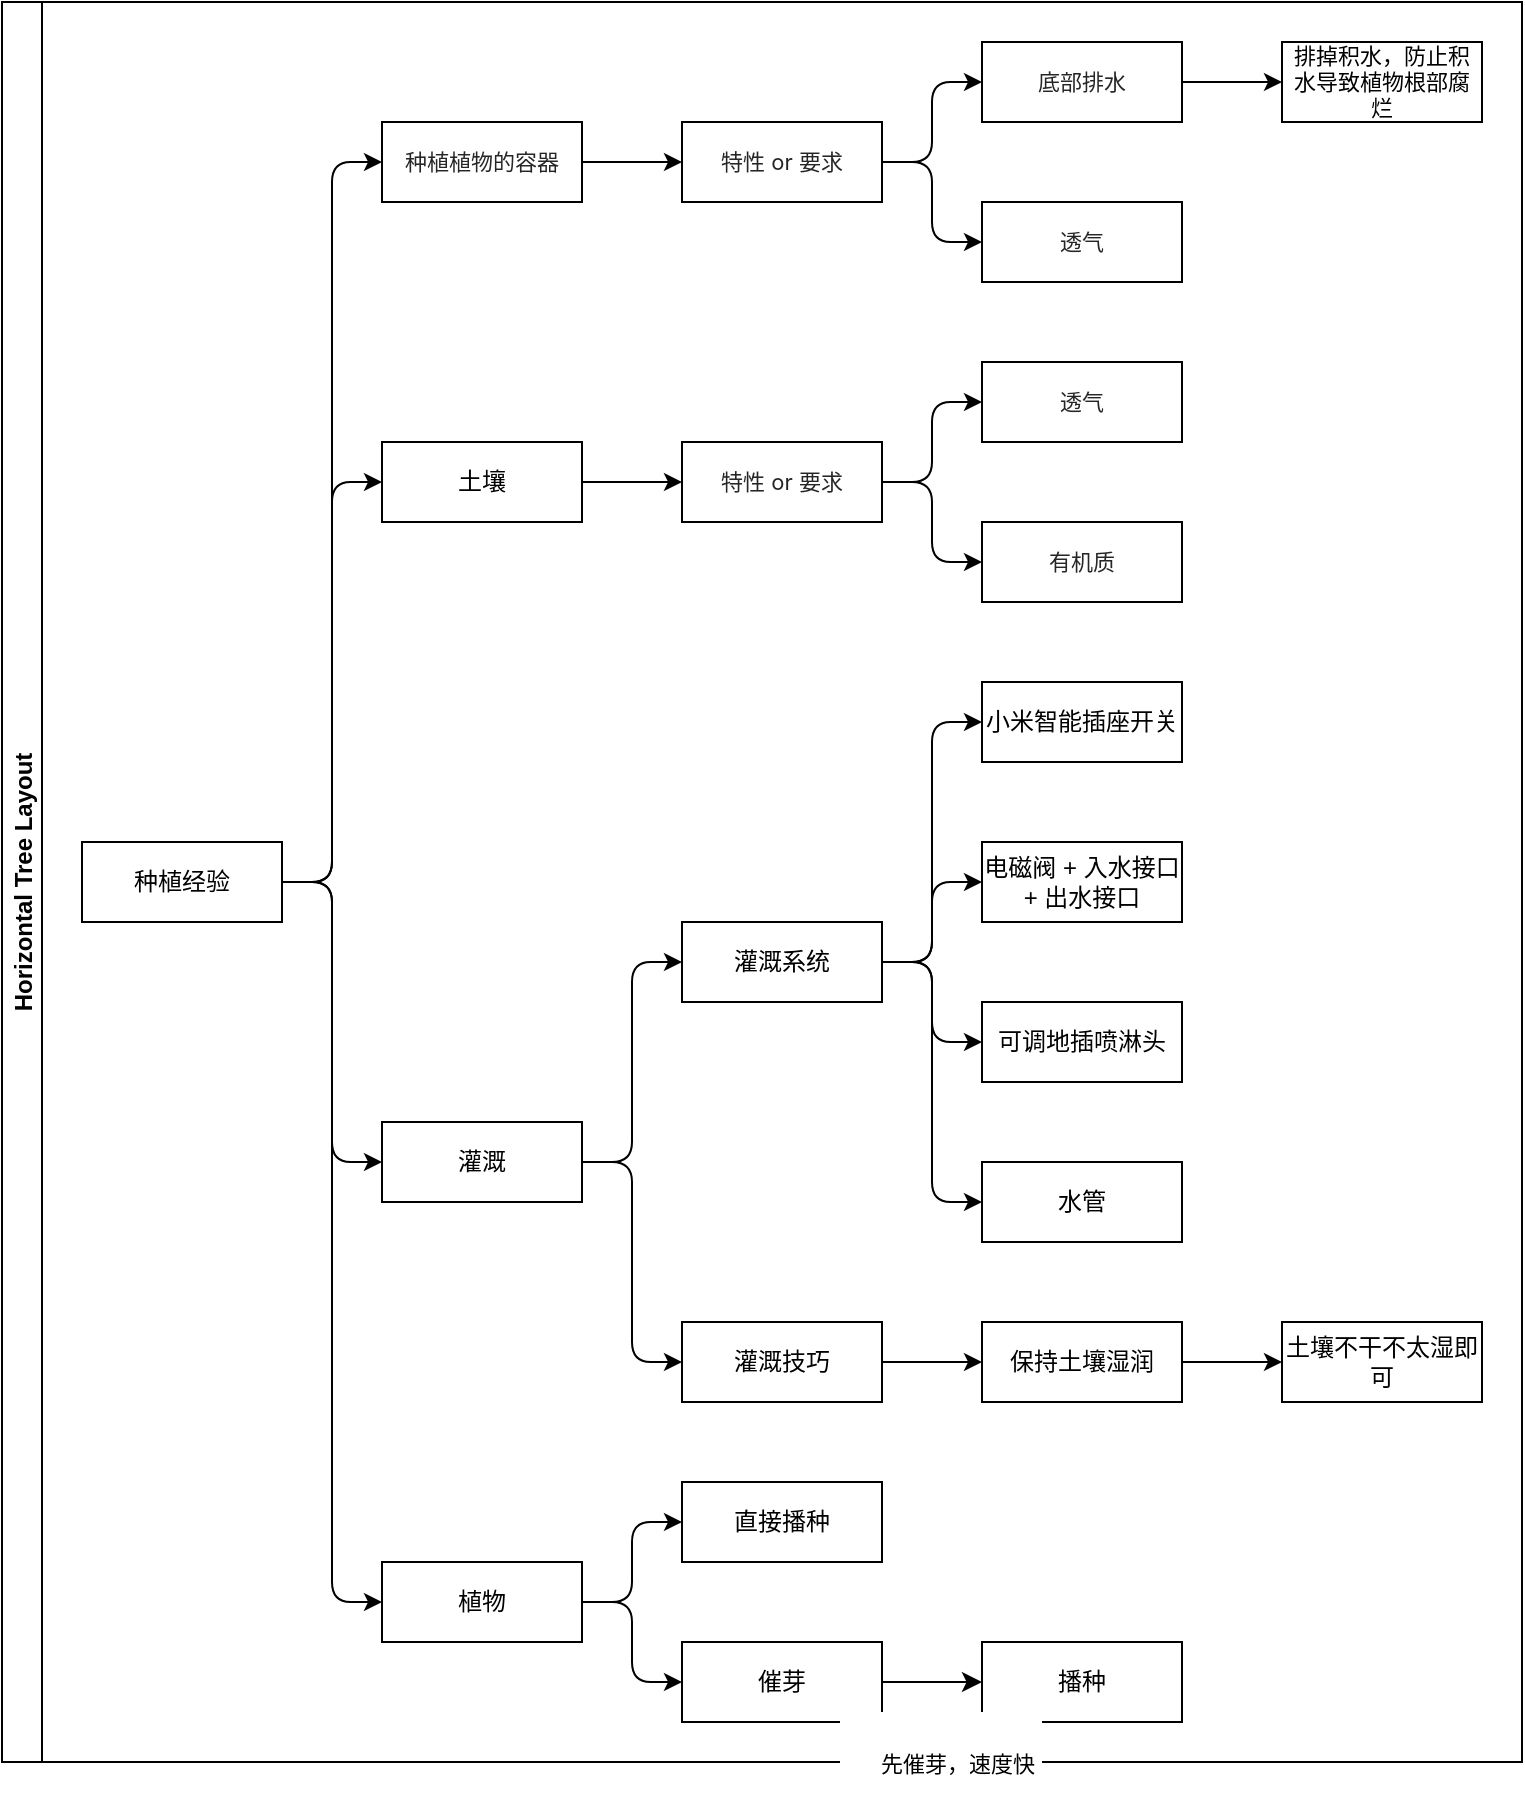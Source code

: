 <mxfile version="25.0.3">
  <diagram name="第 1 页" id="YX83Gur0VIGcbLOtLeHS">
    <mxGraphModel dx="1004" dy="534" grid="1" gridSize="10" guides="1" tooltips="1" connect="1" arrows="1" fold="1" page="1" pageScale="1" pageWidth="827" pageHeight="1169" math="0" shadow="0">
      <root>
        <mxCell id="0" />
        <mxCell id="1" parent="0" />
        <mxCell id="xetHdopxWQ2k64ewCEmm-1" value="Horizontal Tree Layout" style="swimlane;startSize=20;horizontal=0;childLayout=treeLayout;horizontalTree=1;sortEdges=1;resizable=0;containerType=tree;fontSize=12;" vertex="1" parent="1">
          <mxGeometry x="340" y="197" width="760" height="880" as="geometry" />
        </mxCell>
        <mxCell id="xetHdopxWQ2k64ewCEmm-2" value="种植经验" style="whiteSpace=wrap;html=1;" vertex="1" parent="xetHdopxWQ2k64ewCEmm-1">
          <mxGeometry x="40" y="420" width="100" height="40" as="geometry" />
        </mxCell>
        <mxCell id="xetHdopxWQ2k64ewCEmm-3" value="&lt;span style=&quot;color: rgba(0, 0, 0, 0.85); font-family: Inter, -apple-system, &amp;quot;system-ui&amp;quot;, &amp;quot;Segoe UI&amp;quot;, &amp;quot;SF Pro SC&amp;quot;, &amp;quot;SF Pro Display&amp;quot;, &amp;quot;SF Pro Icons&amp;quot;, &amp;quot;PingFang SC&amp;quot;, &amp;quot;Hiragino Sans GB&amp;quot;, &amp;quot;Microsoft YaHei&amp;quot;, &amp;quot;Helvetica Neue&amp;quot;, Helvetica, Arial, sans-serif; background-color: rgb(255, 255, 255);&quot;&gt;种植植物的容器&lt;/span&gt;" style="whiteSpace=wrap;html=1;strokeColor=default;align=center;verticalAlign=middle;fontFamily=Helvetica;fontSize=11;fontColor=default;fillColor=default;" vertex="1" parent="xetHdopxWQ2k64ewCEmm-1">
          <mxGeometry x="190" y="60" width="100" height="40" as="geometry" />
        </mxCell>
        <mxCell id="xetHdopxWQ2k64ewCEmm-4" value="" style="edgeStyle=elbowEdgeStyle;elbow=horizontal;html=1;rounded=1;curved=0;sourcePerimeterSpacing=0;targetPerimeterSpacing=0;startSize=6;endSize=6;" edge="1" parent="xetHdopxWQ2k64ewCEmm-1" source="xetHdopxWQ2k64ewCEmm-2" target="xetHdopxWQ2k64ewCEmm-3">
          <mxGeometry relative="1" as="geometry" />
        </mxCell>
        <mxCell id="xetHdopxWQ2k64ewCEmm-5" value="土壤" style="whiteSpace=wrap;html=1;" vertex="1" parent="xetHdopxWQ2k64ewCEmm-1">
          <mxGeometry x="190" y="220" width="100" height="40" as="geometry" />
        </mxCell>
        <mxCell id="xetHdopxWQ2k64ewCEmm-6" value="" style="edgeStyle=elbowEdgeStyle;elbow=horizontal;html=1;rounded=1;curved=0;sourcePerimeterSpacing=0;targetPerimeterSpacing=0;startSize=6;endSize=6;" edge="1" parent="xetHdopxWQ2k64ewCEmm-1" source="xetHdopxWQ2k64ewCEmm-2" target="xetHdopxWQ2k64ewCEmm-5">
          <mxGeometry relative="1" as="geometry" />
        </mxCell>
        <mxCell id="xetHdopxWQ2k64ewCEmm-7" value="" style="edgeStyle=elbowEdgeStyle;elbow=horizontal;html=1;rounded=1;curved=0;sourcePerimeterSpacing=0;targetPerimeterSpacing=0;startSize=6;endSize=6;" edge="1" target="xetHdopxWQ2k64ewCEmm-8" source="xetHdopxWQ2k64ewCEmm-3" parent="xetHdopxWQ2k64ewCEmm-1">
          <mxGeometry relative="1" as="geometry">
            <mxPoint x="400" y="-606" as="sourcePoint" />
          </mxGeometry>
        </mxCell>
        <mxCell id="xetHdopxWQ2k64ewCEmm-8" value="&lt;span style=&quot;color: rgba(0, 0, 0, 0.85); font-family: Inter, -apple-system, &amp;quot;system-ui&amp;quot;, &amp;quot;Segoe UI&amp;quot;, &amp;quot;SF Pro SC&amp;quot;, &amp;quot;SF Pro Display&amp;quot;, &amp;quot;SF Pro Icons&amp;quot;, &amp;quot;PingFang SC&amp;quot;, &amp;quot;Hiragino Sans GB&amp;quot;, &amp;quot;Microsoft YaHei&amp;quot;, &amp;quot;Helvetica Neue&amp;quot;, Helvetica, Arial, sans-serif; background-color: rgb(255, 255, 255);&quot;&gt;特性 or 要求&lt;/span&gt;" style="whiteSpace=wrap;html=1;strokeColor=default;align=center;verticalAlign=middle;fontFamily=Helvetica;fontSize=11;fontColor=default;fillColor=default;" vertex="1" parent="xetHdopxWQ2k64ewCEmm-1">
          <mxGeometry x="340" y="60" width="100" height="40" as="geometry" />
        </mxCell>
        <mxCell id="xetHdopxWQ2k64ewCEmm-9" value="" style="edgeStyle=elbowEdgeStyle;elbow=horizontal;html=1;rounded=1;curved=0;sourcePerimeterSpacing=0;targetPerimeterSpacing=0;startSize=6;endSize=6;" edge="1" target="xetHdopxWQ2k64ewCEmm-10" source="xetHdopxWQ2k64ewCEmm-8" parent="xetHdopxWQ2k64ewCEmm-1">
          <mxGeometry relative="1" as="geometry">
            <mxPoint x="550" y="-646" as="sourcePoint" />
          </mxGeometry>
        </mxCell>
        <mxCell id="xetHdopxWQ2k64ewCEmm-10" value="&lt;span style=&quot;color: rgba(0, 0, 0, 0.85); font-family: Inter, -apple-system, &amp;quot;system-ui&amp;quot;, &amp;quot;Segoe UI&amp;quot;, &amp;quot;SF Pro SC&amp;quot;, &amp;quot;SF Pro Display&amp;quot;, &amp;quot;SF Pro Icons&amp;quot;, &amp;quot;PingFang SC&amp;quot;, &amp;quot;Hiragino Sans GB&amp;quot;, &amp;quot;Microsoft YaHei&amp;quot;, &amp;quot;Helvetica Neue&amp;quot;, Helvetica, Arial, sans-serif; background-color: rgb(255, 255, 255);&quot;&gt;底部排水&lt;/span&gt;" style="whiteSpace=wrap;html=1;strokeColor=default;align=center;verticalAlign=middle;fontFamily=Helvetica;fontSize=11;fontColor=default;fillColor=default;" vertex="1" parent="xetHdopxWQ2k64ewCEmm-1">
          <mxGeometry x="490" y="20" width="100" height="40" as="geometry" />
        </mxCell>
        <mxCell id="xetHdopxWQ2k64ewCEmm-11" value="" style="edgeStyle=elbowEdgeStyle;elbow=horizontal;html=1;rounded=1;curved=0;sourcePerimeterSpacing=0;targetPerimeterSpacing=0;startSize=6;endSize=6;" edge="1" target="xetHdopxWQ2k64ewCEmm-12" source="xetHdopxWQ2k64ewCEmm-8" parent="xetHdopxWQ2k64ewCEmm-1">
          <mxGeometry relative="1" as="geometry">
            <mxPoint x="700" y="-646" as="sourcePoint" />
          </mxGeometry>
        </mxCell>
        <mxCell id="xetHdopxWQ2k64ewCEmm-12" value="&lt;span style=&quot;color: rgba(0, 0, 0, 0.85); font-family: Inter, -apple-system, &amp;quot;system-ui&amp;quot;, &amp;quot;Segoe UI&amp;quot;, &amp;quot;SF Pro SC&amp;quot;, &amp;quot;SF Pro Display&amp;quot;, &amp;quot;SF Pro Icons&amp;quot;, &amp;quot;PingFang SC&amp;quot;, &amp;quot;Hiragino Sans GB&amp;quot;, &amp;quot;Microsoft YaHei&amp;quot;, &amp;quot;Helvetica Neue&amp;quot;, Helvetica, Arial, sans-serif; background-color: rgb(255, 255, 255);&quot;&gt;透气&lt;/span&gt;" style="whiteSpace=wrap;html=1;strokeColor=default;align=center;verticalAlign=middle;fontFamily=Helvetica;fontSize=11;fontColor=default;fillColor=default;" vertex="1" parent="xetHdopxWQ2k64ewCEmm-1">
          <mxGeometry x="490" y="100" width="100" height="40" as="geometry" />
        </mxCell>
        <mxCell id="xetHdopxWQ2k64ewCEmm-13" value="" style="edgeStyle=elbowEdgeStyle;elbow=horizontal;html=1;rounded=1;curved=0;sourcePerimeterSpacing=0;targetPerimeterSpacing=0;startSize=6;endSize=6;" edge="1" target="xetHdopxWQ2k64ewCEmm-14" source="xetHdopxWQ2k64ewCEmm-10" parent="xetHdopxWQ2k64ewCEmm-1">
          <mxGeometry relative="1" as="geometry">
            <mxPoint x="700" y="-566" as="sourcePoint" />
          </mxGeometry>
        </mxCell>
        <mxCell id="xetHdopxWQ2k64ewCEmm-14" value="排掉积水，防止积水导致植物根部腐烂" style="whiteSpace=wrap;html=1;strokeColor=default;align=center;verticalAlign=middle;fontFamily=Helvetica;fontSize=11;fontColor=default;fillColor=default;" vertex="1" parent="xetHdopxWQ2k64ewCEmm-1">
          <mxGeometry x="640" y="20" width="100" height="40" as="geometry" />
        </mxCell>
        <mxCell id="xetHdopxWQ2k64ewCEmm-15" value="" style="edgeStyle=elbowEdgeStyle;elbow=horizontal;html=1;rounded=1;curved=0;sourcePerimeterSpacing=0;targetPerimeterSpacing=0;startSize=6;endSize=6;" edge="1" target="xetHdopxWQ2k64ewCEmm-16" source="xetHdopxWQ2k64ewCEmm-5" parent="xetHdopxWQ2k64ewCEmm-1">
          <mxGeometry relative="1" as="geometry">
            <mxPoint x="400" y="-526" as="sourcePoint" />
          </mxGeometry>
        </mxCell>
        <mxCell id="xetHdopxWQ2k64ewCEmm-16" value="&lt;span style=&quot;color: rgba(0, 0, 0, 0.85); font-family: Inter, -apple-system, &amp;quot;system-ui&amp;quot;, &amp;quot;Segoe UI&amp;quot;, &amp;quot;SF Pro SC&amp;quot;, &amp;quot;SF Pro Display&amp;quot;, &amp;quot;SF Pro Icons&amp;quot;, &amp;quot;PingFang SC&amp;quot;, &amp;quot;Hiragino Sans GB&amp;quot;, &amp;quot;Microsoft YaHei&amp;quot;, &amp;quot;Helvetica Neue&amp;quot;, Helvetica, Arial, sans-serif; font-size: 11px; background-color: rgb(255, 255, 255);&quot;&gt;特性 or 要求&lt;/span&gt;" style="whiteSpace=wrap;html=1;" vertex="1" parent="xetHdopxWQ2k64ewCEmm-1">
          <mxGeometry x="340" y="220" width="100" height="40" as="geometry" />
        </mxCell>
        <mxCell id="xetHdopxWQ2k64ewCEmm-17" value="" style="edgeStyle=elbowEdgeStyle;elbow=horizontal;html=1;rounded=1;curved=0;sourcePerimeterSpacing=0;targetPerimeterSpacing=0;startSize=6;endSize=6;" edge="1" target="xetHdopxWQ2k64ewCEmm-18" source="xetHdopxWQ2k64ewCEmm-16" parent="xetHdopxWQ2k64ewCEmm-1">
          <mxGeometry relative="1" as="geometry">
            <mxPoint x="550" y="-470" as="sourcePoint" />
          </mxGeometry>
        </mxCell>
        <mxCell id="xetHdopxWQ2k64ewCEmm-18" value="&lt;span style=&quot;color: rgba(0, 0, 0, 0.85); font-family: Inter, -apple-system, &amp;quot;system-ui&amp;quot;, &amp;quot;Segoe UI&amp;quot;, &amp;quot;SF Pro SC&amp;quot;, &amp;quot;SF Pro Display&amp;quot;, &amp;quot;SF Pro Icons&amp;quot;, &amp;quot;PingFang SC&amp;quot;, &amp;quot;Hiragino Sans GB&amp;quot;, &amp;quot;Microsoft YaHei&amp;quot;, &amp;quot;Helvetica Neue&amp;quot;, Helvetica, Arial, sans-serif; font-size: 11px; background-color: rgb(255, 255, 255);&quot;&gt;透气&lt;/span&gt;" style="whiteSpace=wrap;html=1;" vertex="1" parent="xetHdopxWQ2k64ewCEmm-1">
          <mxGeometry x="490" y="180" width="100" height="40" as="geometry" />
        </mxCell>
        <mxCell id="xetHdopxWQ2k64ewCEmm-19" value="" style="edgeStyle=elbowEdgeStyle;elbow=horizontal;html=1;rounded=1;curved=0;sourcePerimeterSpacing=0;targetPerimeterSpacing=0;startSize=6;endSize=6;" edge="1" target="xetHdopxWQ2k64ewCEmm-20" source="xetHdopxWQ2k64ewCEmm-16" parent="xetHdopxWQ2k64ewCEmm-1">
          <mxGeometry relative="1" as="geometry">
            <mxPoint x="700" y="-466" as="sourcePoint" />
          </mxGeometry>
        </mxCell>
        <mxCell id="xetHdopxWQ2k64ewCEmm-20" value="&lt;span style=&quot;color: rgba(0, 0, 0, 0.85); font-family: Inter, -apple-system, &amp;quot;system-ui&amp;quot;, &amp;quot;Segoe UI&amp;quot;, &amp;quot;SF Pro SC&amp;quot;, &amp;quot;SF Pro Display&amp;quot;, &amp;quot;SF Pro Icons&amp;quot;, &amp;quot;PingFang SC&amp;quot;, &amp;quot;Hiragino Sans GB&amp;quot;, &amp;quot;Microsoft YaHei&amp;quot;, &amp;quot;Helvetica Neue&amp;quot;, Helvetica, Arial, sans-serif; font-size: 11px; background-color: rgb(255, 255, 255);&quot;&gt;有机质&lt;/span&gt;" style="whiteSpace=wrap;html=1;" vertex="1" parent="xetHdopxWQ2k64ewCEmm-1">
          <mxGeometry x="490" y="260" width="100" height="40" as="geometry" />
        </mxCell>
        <mxCell id="xetHdopxWQ2k64ewCEmm-21" value="" style="edgeStyle=elbowEdgeStyle;elbow=horizontal;html=1;rounded=1;curved=0;sourcePerimeterSpacing=0;targetPerimeterSpacing=0;startSize=6;endSize=6;" edge="1" target="xetHdopxWQ2k64ewCEmm-22" source="xetHdopxWQ2k64ewCEmm-2" parent="xetHdopxWQ2k64ewCEmm-1">
          <mxGeometry relative="1" as="geometry">
            <mxPoint x="400" y="-526" as="sourcePoint" />
          </mxGeometry>
        </mxCell>
        <mxCell id="xetHdopxWQ2k64ewCEmm-22" value="灌溉" style="whiteSpace=wrap;html=1;" vertex="1" parent="xetHdopxWQ2k64ewCEmm-1">
          <mxGeometry x="190" y="560" width="100" height="40" as="geometry" />
        </mxCell>
        <mxCell id="xetHdopxWQ2k64ewCEmm-23" value="" style="edgeStyle=elbowEdgeStyle;elbow=horizontal;html=1;rounded=1;curved=0;sourcePerimeterSpacing=0;targetPerimeterSpacing=0;startSize=6;endSize=6;" edge="1" target="xetHdopxWQ2k64ewCEmm-24" source="xetHdopxWQ2k64ewCEmm-22" parent="xetHdopxWQ2k64ewCEmm-1">
          <mxGeometry relative="1" as="geometry">
            <mxPoint x="400" y="-366" as="sourcePoint" />
          </mxGeometry>
        </mxCell>
        <mxCell id="xetHdopxWQ2k64ewCEmm-24" value="灌溉系统" style="whiteSpace=wrap;html=1;" vertex="1" parent="xetHdopxWQ2k64ewCEmm-1">
          <mxGeometry x="340" y="460" width="100" height="40" as="geometry" />
        </mxCell>
        <mxCell id="xetHdopxWQ2k64ewCEmm-25" value="" style="edgeStyle=elbowEdgeStyle;elbow=horizontal;html=1;rounded=1;curved=0;sourcePerimeterSpacing=0;targetPerimeterSpacing=0;startSize=6;endSize=6;" edge="1" target="xetHdopxWQ2k64ewCEmm-26" source="xetHdopxWQ2k64ewCEmm-24" parent="xetHdopxWQ2k64ewCEmm-1">
          <mxGeometry relative="1" as="geometry">
            <mxPoint x="550" y="-230" as="sourcePoint" />
          </mxGeometry>
        </mxCell>
        <mxCell id="xetHdopxWQ2k64ewCEmm-26" value="小米智能插座开关" style="whiteSpace=wrap;html=1;" vertex="1" parent="xetHdopxWQ2k64ewCEmm-1">
          <mxGeometry x="490" y="340" width="100" height="40" as="geometry" />
        </mxCell>
        <mxCell id="xetHdopxWQ2k64ewCEmm-27" value="" style="edgeStyle=elbowEdgeStyle;elbow=horizontal;html=1;rounded=1;curved=0;sourcePerimeterSpacing=0;targetPerimeterSpacing=0;startSize=6;endSize=6;" edge="1" target="xetHdopxWQ2k64ewCEmm-28" source="xetHdopxWQ2k64ewCEmm-24" parent="xetHdopxWQ2k64ewCEmm-1">
          <mxGeometry relative="1" as="geometry">
            <mxPoint x="700" y="-226" as="sourcePoint" />
          </mxGeometry>
        </mxCell>
        <mxCell id="xetHdopxWQ2k64ewCEmm-28" value="电磁阀 + 入水接口 + 出水接口" style="whiteSpace=wrap;html=1;" vertex="1" parent="xetHdopxWQ2k64ewCEmm-1">
          <mxGeometry x="490" y="420" width="100" height="40" as="geometry" />
        </mxCell>
        <mxCell id="xetHdopxWQ2k64ewCEmm-29" value="" style="edgeStyle=elbowEdgeStyle;elbow=horizontal;html=1;rounded=1;curved=0;sourcePerimeterSpacing=0;targetPerimeterSpacing=0;startSize=6;endSize=6;" edge="1" target="xetHdopxWQ2k64ewCEmm-30" source="xetHdopxWQ2k64ewCEmm-24" parent="xetHdopxWQ2k64ewCEmm-1">
          <mxGeometry relative="1" as="geometry">
            <mxPoint x="700" y="-206" as="sourcePoint" />
          </mxGeometry>
        </mxCell>
        <mxCell id="xetHdopxWQ2k64ewCEmm-30" value="可调地插喷淋头" style="whiteSpace=wrap;html=1;" vertex="1" parent="xetHdopxWQ2k64ewCEmm-1">
          <mxGeometry x="490" y="500" width="100" height="40" as="geometry" />
        </mxCell>
        <mxCell id="xetHdopxWQ2k64ewCEmm-31" value="" style="edgeStyle=elbowEdgeStyle;elbow=horizontal;html=1;rounded=1;curved=0;sourcePerimeterSpacing=0;targetPerimeterSpacing=0;startSize=6;endSize=6;" edge="1" target="xetHdopxWQ2k64ewCEmm-32" source="xetHdopxWQ2k64ewCEmm-24" parent="xetHdopxWQ2k64ewCEmm-1">
          <mxGeometry relative="1" as="geometry">
            <mxPoint x="700" y="-186" as="sourcePoint" />
          </mxGeometry>
        </mxCell>
        <mxCell id="xetHdopxWQ2k64ewCEmm-32" value="水管" style="whiteSpace=wrap;html=1;" vertex="1" parent="xetHdopxWQ2k64ewCEmm-1">
          <mxGeometry x="490" y="580" width="100" height="40" as="geometry" />
        </mxCell>
        <mxCell id="xetHdopxWQ2k64ewCEmm-33" value="" style="edgeStyle=elbowEdgeStyle;elbow=horizontal;html=1;rounded=1;curved=0;sourcePerimeterSpacing=0;targetPerimeterSpacing=0;startSize=6;endSize=6;" edge="1" target="xetHdopxWQ2k64ewCEmm-34" source="xetHdopxWQ2k64ewCEmm-2" parent="xetHdopxWQ2k64ewCEmm-1">
          <mxGeometry relative="1" as="geometry">
            <mxPoint x="400" y="-366" as="sourcePoint" />
          </mxGeometry>
        </mxCell>
        <mxCell id="xetHdopxWQ2k64ewCEmm-34" value="植物" style="whiteSpace=wrap;html=1;" vertex="1" parent="xetHdopxWQ2k64ewCEmm-1">
          <mxGeometry x="190" y="780" width="100" height="40" as="geometry" />
        </mxCell>
        <mxCell id="xetHdopxWQ2k64ewCEmm-35" value="" style="edgeStyle=elbowEdgeStyle;elbow=horizontal;html=1;rounded=1;curved=0;sourcePerimeterSpacing=0;targetPerimeterSpacing=0;startSize=6;endSize=6;" edge="1" target="xetHdopxWQ2k64ewCEmm-36" source="xetHdopxWQ2k64ewCEmm-34" parent="xetHdopxWQ2k64ewCEmm-1">
          <mxGeometry relative="1" as="geometry">
            <mxPoint x="400" y="-86" as="sourcePoint" />
          </mxGeometry>
        </mxCell>
        <mxCell id="xetHdopxWQ2k64ewCEmm-36" value="直接播种" style="whiteSpace=wrap;html=1;" vertex="1" parent="xetHdopxWQ2k64ewCEmm-1">
          <mxGeometry x="340" y="740" width="100" height="40" as="geometry" />
        </mxCell>
        <mxCell id="xetHdopxWQ2k64ewCEmm-37" value="" style="edgeStyle=elbowEdgeStyle;elbow=horizontal;html=1;rounded=1;curved=0;sourcePerimeterSpacing=0;targetPerimeterSpacing=0;startSize=6;endSize=6;" edge="1" target="xetHdopxWQ2k64ewCEmm-38" source="xetHdopxWQ2k64ewCEmm-34" parent="xetHdopxWQ2k64ewCEmm-1">
          <mxGeometry relative="1" as="geometry">
            <mxPoint x="550" y="530" as="sourcePoint" />
          </mxGeometry>
        </mxCell>
        <mxCell id="xetHdopxWQ2k64ewCEmm-38" value="催芽" style="whiteSpace=wrap;html=1;" vertex="1" parent="xetHdopxWQ2k64ewCEmm-1">
          <mxGeometry x="340" y="820" width="100" height="40" as="geometry" />
        </mxCell>
        <mxCell id="xetHdopxWQ2k64ewCEmm-42" value="播种" style="whiteSpace=wrap;html=1;container=0;" vertex="1" parent="xetHdopxWQ2k64ewCEmm-1">
          <mxGeometry x="490" y="820" width="100" height="40" as="geometry">
            <mxRectangle x="490" y="721" width="60" height="30" as="alternateBounds" />
          </mxGeometry>
        </mxCell>
        <mxCell id="xetHdopxWQ2k64ewCEmm-39" value="&lt;div style=&quot;padding-top: 20px; padding-bottom: 0px; margin-top: 0px; margin-left: 20px; margin-bottom: 20px;&quot;&gt;先催芽，速度快&amp;nbsp;&lt;/div&gt;" style="edgeStyle=elbowEdgeStyle;elbow=horizontal;html=1;rounded=1;curved=0;sourcePerimeterSpacing=0;targetPerimeterSpacing=0;startSize=9;endSize=7;align=center;verticalAlign=top;horizontal=1;spacing=10;spacingLeft=8;jumpSize=200;" edge="1" target="xetHdopxWQ2k64ewCEmm-42" source="xetHdopxWQ2k64ewCEmm-38" parent="xetHdopxWQ2k64ewCEmm-1">
          <mxGeometry relative="1" as="geometry">
            <mxPoint x="550" y="550" as="sourcePoint" />
          </mxGeometry>
        </mxCell>
        <mxCell id="xetHdopxWQ2k64ewCEmm-46" value="" style="edgeStyle=elbowEdgeStyle;elbow=horizontal;html=1;rounded=1;curved=0;sourcePerimeterSpacing=0;targetPerimeterSpacing=0;startSize=6;endSize=6;" edge="1" target="xetHdopxWQ2k64ewCEmm-47" source="xetHdopxWQ2k64ewCEmm-22" parent="xetHdopxWQ2k64ewCEmm-1">
          <mxGeometry relative="1" as="geometry">
            <mxPoint x="630" y="341" as="sourcePoint" />
          </mxGeometry>
        </mxCell>
        <mxCell id="xetHdopxWQ2k64ewCEmm-47" value="灌溉技巧" style="whiteSpace=wrap;html=1;" vertex="1" parent="xetHdopxWQ2k64ewCEmm-1">
          <mxGeometry x="340" y="660" width="100" height="40" as="geometry" />
        </mxCell>
        <mxCell id="xetHdopxWQ2k64ewCEmm-48" value="" style="edgeStyle=elbowEdgeStyle;elbow=horizontal;html=1;rounded=1;curved=0;sourcePerimeterSpacing=0;targetPerimeterSpacing=0;startSize=6;endSize=6;" edge="1" target="xetHdopxWQ2k64ewCEmm-49" source="xetHdopxWQ2k64ewCEmm-47" parent="xetHdopxWQ2k64ewCEmm-1">
          <mxGeometry relative="1" as="geometry">
            <mxPoint x="630" y="777" as="sourcePoint" />
          </mxGeometry>
        </mxCell>
        <mxCell id="xetHdopxWQ2k64ewCEmm-49" value="保持土壤湿润" style="whiteSpace=wrap;html=1;" vertex="1" parent="xetHdopxWQ2k64ewCEmm-1">
          <mxGeometry x="490" y="660" width="100" height="40" as="geometry" />
        </mxCell>
        <mxCell id="xetHdopxWQ2k64ewCEmm-50" value="" style="edgeStyle=elbowEdgeStyle;elbow=horizontal;html=1;rounded=1;curved=0;sourcePerimeterSpacing=0;targetPerimeterSpacing=0;startSize=6;endSize=6;" edge="1" target="xetHdopxWQ2k64ewCEmm-51" source="xetHdopxWQ2k64ewCEmm-49" parent="xetHdopxWQ2k64ewCEmm-1">
          <mxGeometry relative="1" as="geometry">
            <mxPoint x="780" y="877" as="sourcePoint" />
          </mxGeometry>
        </mxCell>
        <mxCell id="xetHdopxWQ2k64ewCEmm-51" value="土壤不干不太湿即可" style="whiteSpace=wrap;html=1;" vertex="1" parent="xetHdopxWQ2k64ewCEmm-1">
          <mxGeometry x="640" y="660" width="100" height="40" as="geometry" />
        </mxCell>
      </root>
    </mxGraphModel>
  </diagram>
</mxfile>
